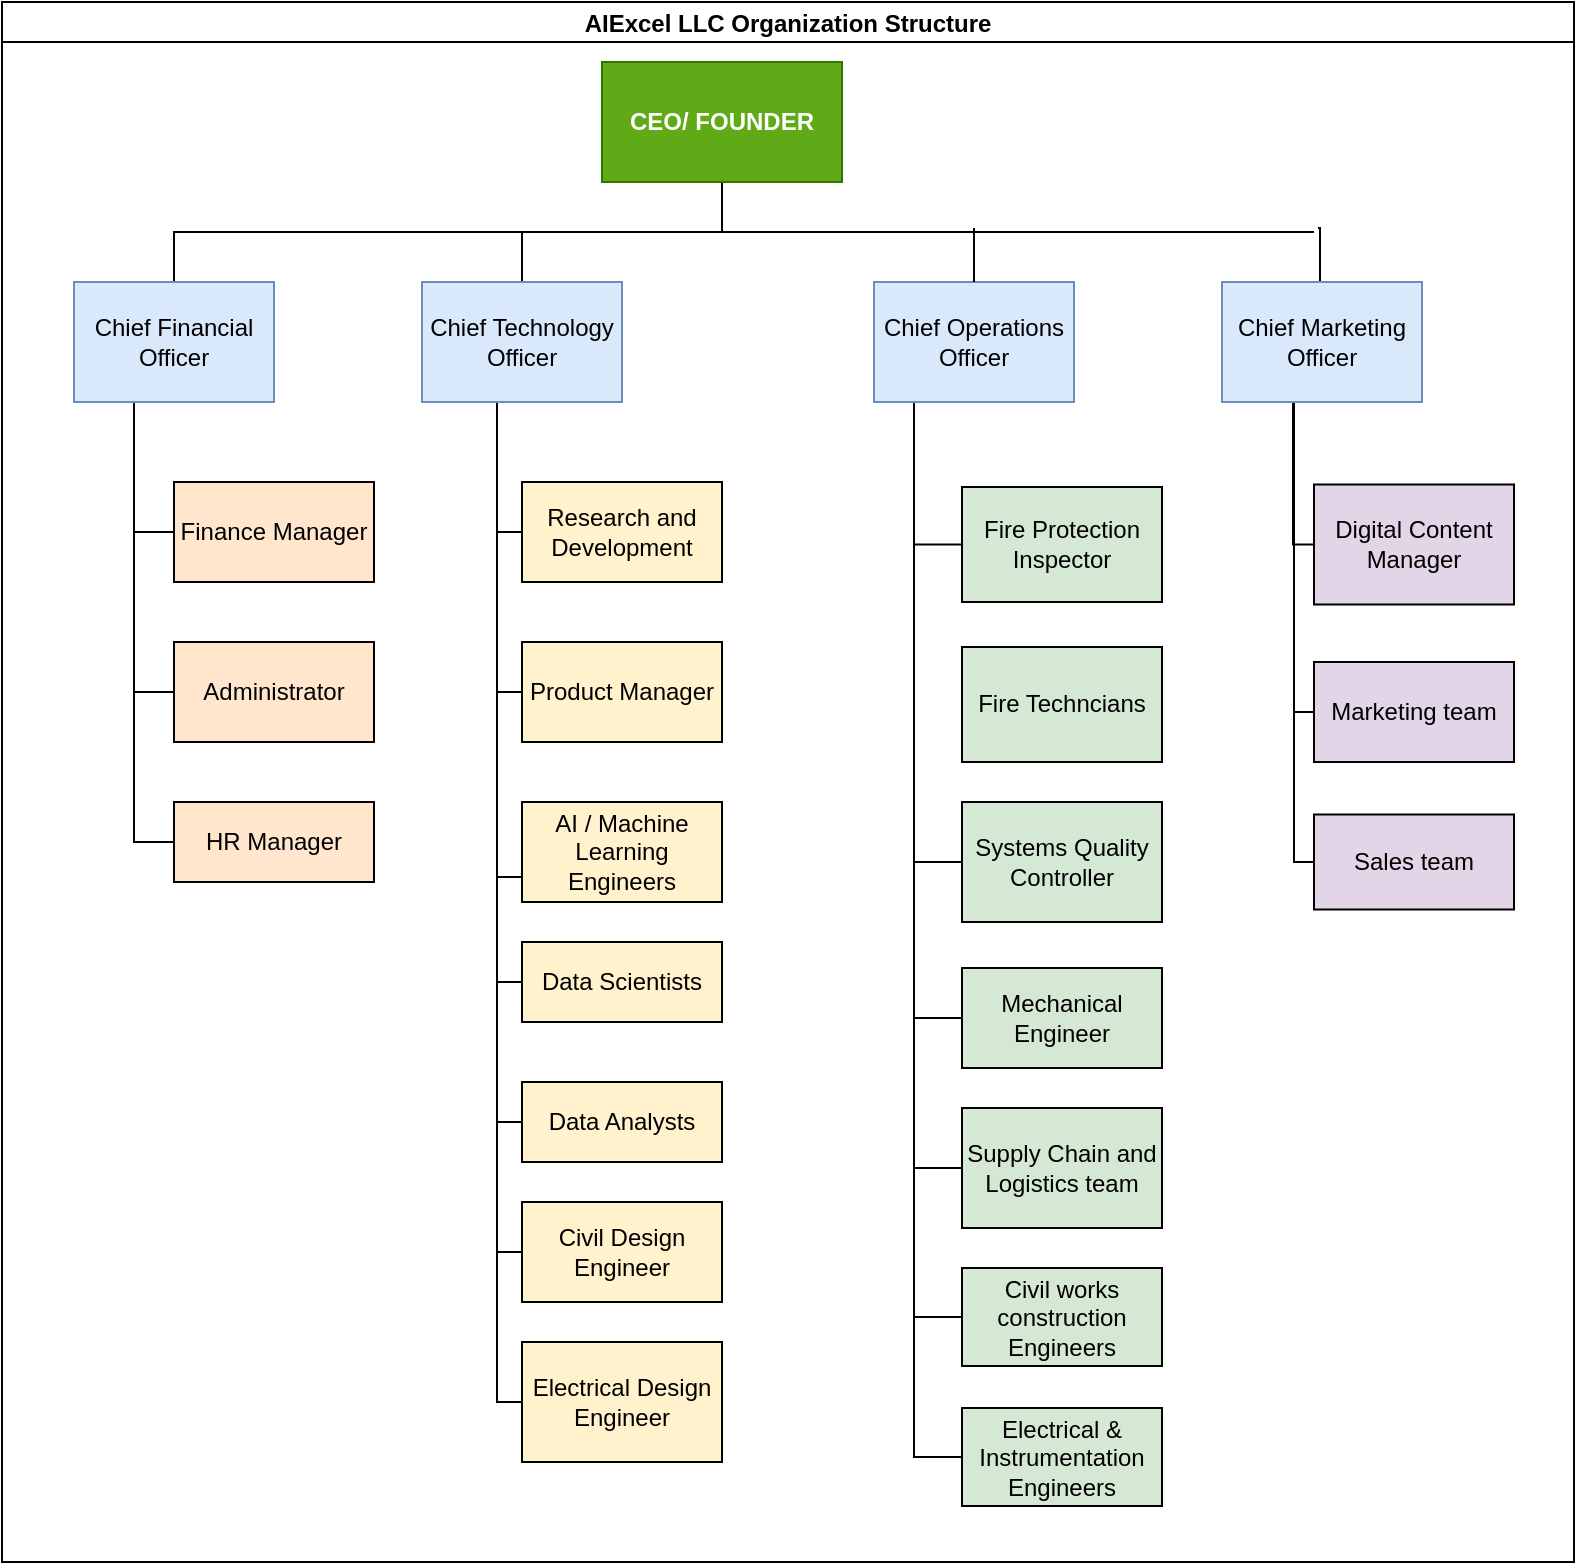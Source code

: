 <mxfile version="22.1.7" type="github">
  <diagram id="prtHgNgQTEPvFCAcTncT" name="Page-1">
    <mxGraphModel dx="1434" dy="780" grid="1" gridSize="10" guides="1" tooltips="1" connect="1" arrows="1" fold="1" page="1" pageScale="1" pageWidth="827" pageHeight="1169" math="0" shadow="0">
      <root>
        <mxCell id="0" />
        <mxCell id="1" parent="0" />
        <mxCell id="AH3x_OhnH32QN5J2P94V-11" value="AIExcel LLC Organization Structure" style="swimlane;startSize=20;horizontal=1;containerType=tree;newEdgeStyle={&quot;edgeStyle&quot;:&quot;elbowEdgeStyle&quot;,&quot;startArrow&quot;:&quot;none&quot;,&quot;endArrow&quot;:&quot;none&quot;};" vertex="1" parent="1">
          <mxGeometry x="34" y="37" width="786" height="780" as="geometry" />
        </mxCell>
        <mxCell id="AH3x_OhnH32QN5J2P94V-12" value="" style="edgeStyle=elbowEdgeStyle;elbow=vertical;sourcePerimeterSpacing=0;targetPerimeterSpacing=0;startArrow=none;endArrow=none;rounded=0;curved=0;" edge="1" parent="AH3x_OhnH32QN5J2P94V-11" source="AH3x_OhnH32QN5J2P94V-14" target="AH3x_OhnH32QN5J2P94V-15">
          <mxGeometry relative="1" as="geometry" />
        </mxCell>
        <mxCell id="AH3x_OhnH32QN5J2P94V-13" value="" style="edgeStyle=elbowEdgeStyle;elbow=vertical;sourcePerimeterSpacing=0;targetPerimeterSpacing=0;startArrow=none;endArrow=none;rounded=0;curved=0;" edge="1" parent="AH3x_OhnH32QN5J2P94V-11" source="AH3x_OhnH32QN5J2P94V-14" target="AH3x_OhnH32QN5J2P94V-16">
          <mxGeometry relative="1" as="geometry" />
        </mxCell>
        <UserObject label="CEO/ FOUNDER" treeRoot="1" id="AH3x_OhnH32QN5J2P94V-14">
          <mxCell style="whiteSpace=wrap;html=1;align=center;treeFolding=1;treeMoving=1;newEdgeStyle={&quot;edgeStyle&quot;:&quot;elbowEdgeStyle&quot;,&quot;startArrow&quot;:&quot;none&quot;,&quot;endArrow&quot;:&quot;none&quot;};fillColor=#60a917;strokeColor=#2D7600;fontColor=#ffffff;fontStyle=1" vertex="1" parent="AH3x_OhnH32QN5J2P94V-11">
            <mxGeometry x="300" y="30" width="120" height="60" as="geometry" />
          </mxCell>
        </UserObject>
        <mxCell id="AH3x_OhnH32QN5J2P94V-22" style="edgeStyle=elbowEdgeStyle;rounded=0;orthogonalLoop=1;jettySize=auto;html=1;startArrow=none;endArrow=none;exitX=0.5;exitY=1;exitDx=0;exitDy=0;entryX=0;entryY=0.5;entryDx=0;entryDy=0;" edge="1" parent="AH3x_OhnH32QN5J2P94V-11" source="AH3x_OhnH32QN5J2P94V-15" target="AH3x_OhnH32QN5J2P94V-19">
          <mxGeometry relative="1" as="geometry">
            <Array as="points">
              <mxPoint x="66" y="273" />
              <mxPoint x="80" y="350" />
            </Array>
          </mxGeometry>
        </mxCell>
        <mxCell id="AH3x_OhnH32QN5J2P94V-54" style="edgeStyle=elbowEdgeStyle;rounded=0;orthogonalLoop=1;jettySize=auto;html=1;startArrow=none;endArrow=none;exitX=0.25;exitY=1;exitDx=0;exitDy=0;entryX=0;entryY=0.5;entryDx=0;entryDy=0;" edge="1" parent="AH3x_OhnH32QN5J2P94V-11" source="AH3x_OhnH32QN5J2P94V-15" target="AH3x_OhnH32QN5J2P94V-47">
          <mxGeometry relative="1" as="geometry">
            <Array as="points">
              <mxPoint x="66" y="243" />
            </Array>
          </mxGeometry>
        </mxCell>
        <mxCell id="AH3x_OhnH32QN5J2P94V-55" style="edgeStyle=elbowEdgeStyle;rounded=0;orthogonalLoop=1;jettySize=auto;html=1;startArrow=none;endArrow=none;exitX=0.25;exitY=1;exitDx=0;exitDy=0;entryX=0;entryY=0.5;entryDx=0;entryDy=0;" edge="1" parent="AH3x_OhnH32QN5J2P94V-11" source="AH3x_OhnH32QN5J2P94V-15" target="AH3x_OhnH32QN5J2P94V-20">
          <mxGeometry relative="1" as="geometry">
            <Array as="points">
              <mxPoint x="66" y="313" />
            </Array>
          </mxGeometry>
        </mxCell>
        <mxCell id="AH3x_OhnH32QN5J2P94V-15" value="Chief Financial Officer" style="whiteSpace=wrap;html=1;align=center;verticalAlign=middle;treeFolding=1;treeMoving=1;newEdgeStyle={&quot;edgeStyle&quot;:&quot;elbowEdgeStyle&quot;,&quot;startArrow&quot;:&quot;none&quot;,&quot;endArrow&quot;:&quot;none&quot;};fillColor=#dae8fc;strokeColor=#6c8ebf;" vertex="1" parent="AH3x_OhnH32QN5J2P94V-11">
          <mxGeometry x="36" y="140" width="100" height="60" as="geometry" />
        </mxCell>
        <mxCell id="AH3x_OhnH32QN5J2P94V-38" style="edgeStyle=elbowEdgeStyle;rounded=0;orthogonalLoop=1;jettySize=auto;html=1;startArrow=none;endArrow=none;exitX=0.25;exitY=1;exitDx=0;exitDy=0;entryX=0;entryY=0.5;entryDx=0;entryDy=0;" edge="1" parent="AH3x_OhnH32QN5J2P94V-11" source="AH3x_OhnH32QN5J2P94V-16" target="AH3x_OhnH32QN5J2P94V-28">
          <mxGeometry relative="1" as="geometry" />
        </mxCell>
        <mxCell id="AH3x_OhnH32QN5J2P94V-43" style="edgeStyle=elbowEdgeStyle;rounded=0;orthogonalLoop=1;jettySize=auto;html=1;startArrow=none;endArrow=none;exitX=0.25;exitY=1;exitDx=0;exitDy=0;entryX=0;entryY=0.75;entryDx=0;entryDy=0;" edge="1" parent="AH3x_OhnH32QN5J2P94V-11" source="AH3x_OhnH32QN5J2P94V-16" target="AH3x_OhnH32QN5J2P94V-27">
          <mxGeometry relative="1" as="geometry" />
        </mxCell>
        <mxCell id="AH3x_OhnH32QN5J2P94V-44" style="edgeStyle=elbowEdgeStyle;rounded=0;orthogonalLoop=1;jettySize=auto;html=1;startArrow=none;endArrow=none;exitX=0.25;exitY=1;exitDx=0;exitDy=0;entryX=0;entryY=0.5;entryDx=0;entryDy=0;" edge="1" parent="AH3x_OhnH32QN5J2P94V-11" source="AH3x_OhnH32QN5J2P94V-16" target="AH3x_OhnH32QN5J2P94V-30">
          <mxGeometry relative="1" as="geometry" />
        </mxCell>
        <mxCell id="AH3x_OhnH32QN5J2P94V-45" style="edgeStyle=elbowEdgeStyle;rounded=0;orthogonalLoop=1;jettySize=auto;html=1;startArrow=none;endArrow=none;exitX=0.25;exitY=1;exitDx=0;exitDy=0;entryX=0;entryY=0.5;entryDx=0;entryDy=0;" edge="1" parent="AH3x_OhnH32QN5J2P94V-11" source="AH3x_OhnH32QN5J2P94V-16" target="AH3x_OhnH32QN5J2P94V-33">
          <mxGeometry relative="1" as="geometry" />
        </mxCell>
        <mxCell id="AH3x_OhnH32QN5J2P94V-56" style="edgeStyle=elbowEdgeStyle;rounded=0;orthogonalLoop=1;jettySize=auto;html=1;startArrow=none;endArrow=none;exitX=0.25;exitY=1;exitDx=0;exitDy=0;entryX=0;entryY=0.5;entryDx=0;entryDy=0;" edge="1" parent="AH3x_OhnH32QN5J2P94V-11" source="AH3x_OhnH32QN5J2P94V-16" target="AH3x_OhnH32QN5J2P94V-29">
          <mxGeometry relative="1" as="geometry" />
        </mxCell>
        <mxCell id="AH3x_OhnH32QN5J2P94V-59" style="edgeStyle=elbowEdgeStyle;rounded=0;orthogonalLoop=1;jettySize=auto;html=1;startArrow=none;endArrow=none;exitX=0.25;exitY=1;exitDx=0;exitDy=0;entryX=0;entryY=0.5;entryDx=0;entryDy=0;" edge="1" parent="AH3x_OhnH32QN5J2P94V-11" source="AH3x_OhnH32QN5J2P94V-16" target="AH3x_OhnH32QN5J2P94V-57">
          <mxGeometry relative="1" as="geometry" />
        </mxCell>
        <mxCell id="AH3x_OhnH32QN5J2P94V-61" style="edgeStyle=elbowEdgeStyle;rounded=0;orthogonalLoop=1;jettySize=auto;html=1;startArrow=none;endArrow=none;exitX=0.25;exitY=1;exitDx=0;exitDy=0;entryX=0;entryY=0.5;entryDx=0;entryDy=0;" edge="1" parent="AH3x_OhnH32QN5J2P94V-11" source="AH3x_OhnH32QN5J2P94V-16" target="AH3x_OhnH32QN5J2P94V-58">
          <mxGeometry relative="1" as="geometry" />
        </mxCell>
        <mxCell id="AH3x_OhnH32QN5J2P94V-16" value="Chief Technology Officer" style="whiteSpace=wrap;html=1;align=center;verticalAlign=middle;treeFolding=1;treeMoving=1;newEdgeStyle={&quot;edgeStyle&quot;:&quot;elbowEdgeStyle&quot;,&quot;startArrow&quot;:&quot;none&quot;,&quot;endArrow&quot;:&quot;none&quot;};fillColor=#dae8fc;strokeColor=#6c8ebf;" vertex="1" parent="AH3x_OhnH32QN5J2P94V-11">
          <mxGeometry x="210" y="140" width="100" height="60" as="geometry" />
        </mxCell>
        <mxCell id="AH3x_OhnH32QN5J2P94V-19" value="Administrator" style="whiteSpace=wrap;html=1;align=center;verticalAlign=middle;treeFolding=1;treeMoving=1;newEdgeStyle={&quot;edgeStyle&quot;:&quot;elbowEdgeStyle&quot;,&quot;startArrow&quot;:&quot;none&quot;,&quot;endArrow&quot;:&quot;none&quot;};fillColor=#ffe6cc;strokeColor=#000000;" vertex="1" parent="AH3x_OhnH32QN5J2P94V-11">
          <mxGeometry x="86" y="320" width="100" height="50" as="geometry" />
        </mxCell>
        <mxCell id="AH3x_OhnH32QN5J2P94V-20" value="HR Manager" style="whiteSpace=wrap;html=1;align=center;verticalAlign=middle;treeFolding=1;treeMoving=1;newEdgeStyle={&quot;edgeStyle&quot;:&quot;elbowEdgeStyle&quot;,&quot;startArrow&quot;:&quot;none&quot;,&quot;endArrow&quot;:&quot;none&quot;};fillColor=#ffe6cc;strokeColor=#000000;" vertex="1" parent="AH3x_OhnH32QN5J2P94V-11">
          <mxGeometry x="86" y="400" width="100" height="40" as="geometry" />
        </mxCell>
        <mxCell id="AH3x_OhnH32QN5J2P94V-95" style="edgeStyle=elbowEdgeStyle;rounded=0;orthogonalLoop=1;jettySize=auto;html=1;startArrow=none;endArrow=none;exitX=0.5;exitY=0;exitDx=0;exitDy=0;" edge="1" parent="AH3x_OhnH32QN5J2P94V-11" source="AH3x_OhnH32QN5J2P94V-26">
          <mxGeometry relative="1" as="geometry">
            <mxPoint x="658" y="113" as="targetPoint" />
          </mxGeometry>
        </mxCell>
        <mxCell id="AH3x_OhnH32QN5J2P94V-107" style="edgeStyle=elbowEdgeStyle;rounded=0;orthogonalLoop=1;jettySize=auto;html=1;startArrow=none;endArrow=none;exitX=0.25;exitY=1;exitDx=0;exitDy=0;entryX=0;entryY=0.5;entryDx=0;entryDy=0;" edge="1" parent="AH3x_OhnH32QN5J2P94V-11" source="AH3x_OhnH32QN5J2P94V-26" target="AH3x_OhnH32QN5J2P94V-79">
          <mxGeometry relative="1" as="geometry" />
        </mxCell>
        <mxCell id="AH3x_OhnH32QN5J2P94V-108" style="edgeStyle=elbowEdgeStyle;rounded=0;orthogonalLoop=1;jettySize=auto;html=1;startArrow=none;endArrow=none;entryX=0;entryY=0.5;entryDx=0;entryDy=0;" edge="1" parent="AH3x_OhnH32QN5J2P94V-11" source="AH3x_OhnH32QN5J2P94V-26" target="AH3x_OhnH32QN5J2P94V-82">
          <mxGeometry relative="1" as="geometry">
            <Array as="points">
              <mxPoint x="646" y="293" />
            </Array>
          </mxGeometry>
        </mxCell>
        <mxCell id="AH3x_OhnH32QN5J2P94V-109" style="edgeStyle=elbowEdgeStyle;rounded=0;orthogonalLoop=1;jettySize=auto;html=1;startArrow=none;endArrow=none;entryX=0;entryY=0.5;entryDx=0;entryDy=0;" edge="1" parent="AH3x_OhnH32QN5J2P94V-11" source="AH3x_OhnH32QN5J2P94V-26" target="AH3x_OhnH32QN5J2P94V-83">
          <mxGeometry relative="1" as="geometry">
            <Array as="points">
              <mxPoint x="646" y="315" />
            </Array>
          </mxGeometry>
        </mxCell>
        <mxCell id="AH3x_OhnH32QN5J2P94V-26" value="Chief Marketing Officer" style="whiteSpace=wrap;html=1;align=center;verticalAlign=middle;treeFolding=1;treeMoving=1;newEdgeStyle={&quot;edgeStyle&quot;:&quot;elbowEdgeStyle&quot;,&quot;startArrow&quot;:&quot;none&quot;,&quot;endArrow&quot;:&quot;none&quot;};fillColor=#dae8fc;strokeColor=#6c8ebf;" vertex="1" parent="AH3x_OhnH32QN5J2P94V-11">
          <mxGeometry x="610" y="140" width="100" height="60" as="geometry" />
        </mxCell>
        <mxCell id="AH3x_OhnH32QN5J2P94V-78" style="edgeStyle=elbowEdgeStyle;rounded=0;orthogonalLoop=1;jettySize=auto;html=1;startArrow=none;endArrow=none;exitX=0.25;exitY=1;exitDx=0;exitDy=0;entryX=0;entryY=0.5;entryDx=0;entryDy=0;" edge="1" parent="AH3x_OhnH32QN5J2P94V-11" source="AH3x_OhnH32QN5J2P94V-25" target="AH3x_OhnH32QN5J2P94V-37">
          <mxGeometry relative="1" as="geometry">
            <Array as="points">
              <mxPoint x="456" y="243" />
            </Array>
          </mxGeometry>
        </mxCell>
        <mxCell id="AH3x_OhnH32QN5J2P94V-96" style="edgeStyle=elbowEdgeStyle;rounded=0;orthogonalLoop=1;jettySize=auto;html=1;startArrow=none;endArrow=none;entryX=0;entryY=0.5;entryDx=0;entryDy=0;" edge="1" parent="AH3x_OhnH32QN5J2P94V-11" source="AH3x_OhnH32QN5J2P94V-25" target="AH3x_OhnH32QN5J2P94V-35">
          <mxGeometry relative="1" as="geometry">
            <Array as="points">
              <mxPoint x="456" y="313" />
            </Array>
          </mxGeometry>
        </mxCell>
        <mxCell id="AH3x_OhnH32QN5J2P94V-97" style="edgeStyle=elbowEdgeStyle;rounded=0;orthogonalLoop=1;jettySize=auto;html=1;startArrow=none;endArrow=none;entryX=0;entryY=0.5;entryDx=0;entryDy=0;" edge="1" parent="AH3x_OhnH32QN5J2P94V-11" source="AH3x_OhnH32QN5J2P94V-25" target="AH3x_OhnH32QN5J2P94V-34">
          <mxGeometry relative="1" as="geometry">
            <Array as="points">
              <mxPoint x="456" y="363" />
            </Array>
          </mxGeometry>
        </mxCell>
        <mxCell id="AH3x_OhnH32QN5J2P94V-98" style="edgeStyle=elbowEdgeStyle;rounded=0;orthogonalLoop=1;jettySize=auto;html=1;startArrow=none;endArrow=none;entryX=0;entryY=0.5;entryDx=0;entryDy=0;" edge="1" parent="AH3x_OhnH32QN5J2P94V-11" source="AH3x_OhnH32QN5J2P94V-25" target="AH3x_OhnH32QN5J2P94V-86">
          <mxGeometry relative="1" as="geometry">
            <Array as="points">
              <mxPoint x="456" y="403" />
            </Array>
          </mxGeometry>
        </mxCell>
        <mxCell id="AH3x_OhnH32QN5J2P94V-101" style="edgeStyle=elbowEdgeStyle;rounded=0;orthogonalLoop=1;jettySize=auto;html=1;startArrow=none;endArrow=none;entryX=0;entryY=0.5;entryDx=0;entryDy=0;" edge="1" parent="AH3x_OhnH32QN5J2P94V-11" source="AH3x_OhnH32QN5J2P94V-25" target="AH3x_OhnH32QN5J2P94V-89">
          <mxGeometry relative="1" as="geometry">
            <Array as="points">
              <mxPoint x="456" y="433" />
            </Array>
          </mxGeometry>
        </mxCell>
        <mxCell id="AH3x_OhnH32QN5J2P94V-102" style="edgeStyle=elbowEdgeStyle;rounded=0;orthogonalLoop=1;jettySize=auto;html=1;startArrow=none;endArrow=none;entryX=0;entryY=0.5;entryDx=0;entryDy=0;" edge="1" parent="AH3x_OhnH32QN5J2P94V-11" source="AH3x_OhnH32QN5J2P94V-25" target="AH3x_OhnH32QN5J2P94V-91">
          <mxGeometry relative="1" as="geometry">
            <Array as="points">
              <mxPoint x="456" y="473" />
            </Array>
          </mxGeometry>
        </mxCell>
        <mxCell id="AH3x_OhnH32QN5J2P94V-25" value="Chief Operations Officer" style="whiteSpace=wrap;html=1;align=center;verticalAlign=middle;treeFolding=1;treeMoving=1;newEdgeStyle={&quot;edgeStyle&quot;:&quot;elbowEdgeStyle&quot;,&quot;startArrow&quot;:&quot;none&quot;,&quot;endArrow&quot;:&quot;none&quot;};fillColor=#dae8fc;strokeColor=#6c8ebf;" vertex="1" parent="AH3x_OhnH32QN5J2P94V-11">
          <mxGeometry x="436" y="140" width="100" height="60" as="geometry" />
        </mxCell>
        <mxCell id="AH3x_OhnH32QN5J2P94V-29" value="Research and Development" style="whiteSpace=wrap;html=1;align=center;verticalAlign=middle;treeFolding=1;treeMoving=1;newEdgeStyle={&quot;edgeStyle&quot;:&quot;elbowEdgeStyle&quot;,&quot;startArrow&quot;:&quot;none&quot;,&quot;endArrow&quot;:&quot;none&quot;};fillColor=#fff2cc;strokeColor=#000000;" vertex="1" parent="AH3x_OhnH32QN5J2P94V-11">
          <mxGeometry x="260" y="240" width="100" height="50" as="geometry" />
        </mxCell>
        <mxCell id="AH3x_OhnH32QN5J2P94V-28" value="Product Manager" style="whiteSpace=wrap;html=1;align=center;verticalAlign=middle;treeFolding=1;treeMoving=1;newEdgeStyle={&quot;edgeStyle&quot;:&quot;elbowEdgeStyle&quot;,&quot;startArrow&quot;:&quot;none&quot;,&quot;endArrow&quot;:&quot;none&quot;};fillColor=#fff2cc;strokeColor=#000000;" vertex="1" parent="AH3x_OhnH32QN5J2P94V-11">
          <mxGeometry x="260" y="320" width="100" height="50" as="geometry" />
        </mxCell>
        <mxCell id="AH3x_OhnH32QN5J2P94V-27" value="AI / Machine Learning Engineers" style="whiteSpace=wrap;html=1;align=center;verticalAlign=middle;treeFolding=1;treeMoving=1;newEdgeStyle={&quot;edgeStyle&quot;:&quot;elbowEdgeStyle&quot;,&quot;startArrow&quot;:&quot;none&quot;,&quot;endArrow&quot;:&quot;none&quot;};fillColor=#fff2cc;strokeColor=#000000;" vertex="1" parent="AH3x_OhnH32QN5J2P94V-11">
          <mxGeometry x="260" y="400" width="100" height="50" as="geometry" />
        </mxCell>
        <mxCell id="AH3x_OhnH32QN5J2P94V-30" value="Data Scientists" style="whiteSpace=wrap;html=1;align=center;verticalAlign=middle;treeFolding=1;treeMoving=1;newEdgeStyle={&quot;edgeStyle&quot;:&quot;elbowEdgeStyle&quot;,&quot;startArrow&quot;:&quot;none&quot;,&quot;endArrow&quot;:&quot;none&quot;};fillColor=#fff2cc;strokeColor=#000000;" vertex="1" parent="AH3x_OhnH32QN5J2P94V-11">
          <mxGeometry x="260" y="470" width="100" height="40" as="geometry" />
        </mxCell>
        <mxCell id="AH3x_OhnH32QN5J2P94V-33" value="Data Analysts" style="whiteSpace=wrap;html=1;align=center;verticalAlign=middle;treeFolding=1;treeMoving=1;newEdgeStyle={&quot;edgeStyle&quot;:&quot;elbowEdgeStyle&quot;,&quot;startArrow&quot;:&quot;none&quot;,&quot;endArrow&quot;:&quot;none&quot;};fillColor=#fff2cc;strokeColor=#000000;" vertex="1" parent="AH3x_OhnH32QN5J2P94V-11">
          <mxGeometry x="260" y="540" width="100" height="40" as="geometry" />
        </mxCell>
        <mxCell id="AH3x_OhnH32QN5J2P94V-37" value="Fire Protection Inspector" style="whiteSpace=wrap;html=1;align=center;verticalAlign=middle;treeFolding=1;treeMoving=1;newEdgeStyle={&quot;edgeStyle&quot;:&quot;elbowEdgeStyle&quot;,&quot;startArrow&quot;:&quot;none&quot;,&quot;endArrow&quot;:&quot;none&quot;};fillColor=#d5e8d4;strokeColor=#000000;" vertex="1" parent="AH3x_OhnH32QN5J2P94V-11">
          <mxGeometry x="480" y="242.5" width="100" height="57.5" as="geometry" />
        </mxCell>
        <mxCell id="AH3x_OhnH32QN5J2P94V-36" value="Fire Techncians" style="whiteSpace=wrap;html=1;align=center;verticalAlign=middle;treeFolding=1;treeMoving=1;newEdgeStyle={&quot;edgeStyle&quot;:&quot;elbowEdgeStyle&quot;,&quot;startArrow&quot;:&quot;none&quot;,&quot;endArrow&quot;:&quot;none&quot;};fillColor=#d5e8d4;strokeColor=#000000;" vertex="1" parent="AH3x_OhnH32QN5J2P94V-11">
          <mxGeometry x="480" y="322.5" width="100" height="57.5" as="geometry" />
        </mxCell>
        <mxCell id="AH3x_OhnH32QN5J2P94V-35" value="Systems Quality Controller" style="whiteSpace=wrap;html=1;align=center;verticalAlign=middle;treeFolding=1;treeMoving=1;newEdgeStyle={&quot;edgeStyle&quot;:&quot;elbowEdgeStyle&quot;,&quot;startArrow&quot;:&quot;none&quot;,&quot;endArrow&quot;:&quot;none&quot;};fillColor=#d5e8d4;strokeColor=#000000;" vertex="1" parent="AH3x_OhnH32QN5J2P94V-11">
          <mxGeometry x="480" y="400" width="100" height="60" as="geometry" />
        </mxCell>
        <mxCell id="AH3x_OhnH32QN5J2P94V-34" value="Mechanical Engineer" style="whiteSpace=wrap;html=1;align=center;verticalAlign=middle;treeFolding=1;treeMoving=1;newEdgeStyle={&quot;edgeStyle&quot;:&quot;elbowEdgeStyle&quot;,&quot;startArrow&quot;:&quot;none&quot;,&quot;endArrow&quot;:&quot;none&quot;};fillColor=#d5e8d4;strokeColor=#000000;" vertex="1" parent="AH3x_OhnH32QN5J2P94V-11">
          <mxGeometry x="480" y="483" width="100" height="50" as="geometry" />
        </mxCell>
        <mxCell id="AH3x_OhnH32QN5J2P94V-47" value="Finance Manager" style="whiteSpace=wrap;html=1;align=center;verticalAlign=middle;treeFolding=1;treeMoving=1;newEdgeStyle={&quot;edgeStyle&quot;:&quot;elbowEdgeStyle&quot;,&quot;startArrow&quot;:&quot;none&quot;,&quot;endArrow&quot;:&quot;none&quot;};fillColor=#ffe6cc;strokeColor=#000000;" vertex="1" parent="AH3x_OhnH32QN5J2P94V-11">
          <mxGeometry x="86" y="240" width="100" height="50" as="geometry" />
        </mxCell>
        <mxCell id="AH3x_OhnH32QN5J2P94V-58" value="Electrical Design Engineer" style="whiteSpace=wrap;html=1;align=center;verticalAlign=middle;treeFolding=1;treeMoving=1;newEdgeStyle={&quot;edgeStyle&quot;:&quot;elbowEdgeStyle&quot;,&quot;startArrow&quot;:&quot;none&quot;,&quot;endArrow&quot;:&quot;none&quot;};fillColor=#fff2cc;strokeColor=#000000;" vertex="1" parent="AH3x_OhnH32QN5J2P94V-11">
          <mxGeometry x="260" y="670" width="100" height="60" as="geometry" />
        </mxCell>
        <mxCell id="AH3x_OhnH32QN5J2P94V-57" value="Civil Design Engineer" style="whiteSpace=wrap;html=1;align=center;verticalAlign=middle;treeFolding=1;treeMoving=1;newEdgeStyle={&quot;edgeStyle&quot;:&quot;elbowEdgeStyle&quot;,&quot;startArrow&quot;:&quot;none&quot;,&quot;endArrow&quot;:&quot;none&quot;};fillColor=#fff2cc;strokeColor=#000000;" vertex="1" parent="AH3x_OhnH32QN5J2P94V-11">
          <mxGeometry x="260" y="600" width="100" height="50" as="geometry" />
        </mxCell>
        <mxCell id="AH3x_OhnH32QN5J2P94V-65" value="" style="endArrow=none;html=1;rounded=0;" edge="1" parent="AH3x_OhnH32QN5J2P94V-11">
          <mxGeometry width="50" height="50" relative="1" as="geometry">
            <mxPoint x="360" y="115" as="sourcePoint" />
            <mxPoint x="656" y="115" as="targetPoint" />
          </mxGeometry>
        </mxCell>
        <mxCell id="AH3x_OhnH32QN5J2P94V-79" value="Digital Content Manager" style="whiteSpace=wrap;html=1;align=center;verticalAlign=middle;treeFolding=1;treeMoving=1;newEdgeStyle={&quot;edgeStyle&quot;:&quot;elbowEdgeStyle&quot;,&quot;startArrow&quot;:&quot;none&quot;,&quot;endArrow&quot;:&quot;none&quot;};fillColor=#e1d5e7;strokeColor=#000000;" vertex="1" parent="AH3x_OhnH32QN5J2P94V-11">
          <mxGeometry x="656" y="241.25" width="100" height="60" as="geometry" />
        </mxCell>
        <mxCell id="AH3x_OhnH32QN5J2P94V-82" value="Marketing team" style="whiteSpace=wrap;html=1;align=center;verticalAlign=middle;treeFolding=1;treeMoving=1;newEdgeStyle={&quot;edgeStyle&quot;:&quot;elbowEdgeStyle&quot;,&quot;startArrow&quot;:&quot;none&quot;,&quot;endArrow&quot;:&quot;none&quot;};fillColor=#e1d5e7;strokeColor=#000000;" vertex="1" parent="AH3x_OhnH32QN5J2P94V-11">
          <mxGeometry x="656" y="330" width="100" height="50" as="geometry" />
        </mxCell>
        <mxCell id="AH3x_OhnH32QN5J2P94V-83" value="Sales team" style="whiteSpace=wrap;html=1;align=center;verticalAlign=middle;treeFolding=1;treeMoving=1;newEdgeStyle={&quot;edgeStyle&quot;:&quot;elbowEdgeStyle&quot;,&quot;startArrow&quot;:&quot;none&quot;,&quot;endArrow&quot;:&quot;none&quot;};fillColor=#e1d5e7;strokeColor=#000000;" vertex="1" parent="AH3x_OhnH32QN5J2P94V-11">
          <mxGeometry x="656" y="406.25" width="100" height="47.5" as="geometry" />
        </mxCell>
        <mxCell id="AH3x_OhnH32QN5J2P94V-85" style="edgeStyle=elbowEdgeStyle;rounded=0;orthogonalLoop=1;jettySize=auto;html=1;startArrow=none;endArrow=none;exitX=0.5;exitY=0;exitDx=0;exitDy=0;" edge="1" parent="AH3x_OhnH32QN5J2P94V-11" source="AH3x_OhnH32QN5J2P94V-34" target="AH3x_OhnH32QN5J2P94V-34">
          <mxGeometry relative="1" as="geometry" />
        </mxCell>
        <mxCell id="AH3x_OhnH32QN5J2P94V-86" value="Supply Chain and Logistics team" style="whiteSpace=wrap;html=1;align=center;verticalAlign=middle;treeFolding=1;treeMoving=1;newEdgeStyle={&quot;edgeStyle&quot;:&quot;elbowEdgeStyle&quot;,&quot;startArrow&quot;:&quot;none&quot;,&quot;endArrow&quot;:&quot;none&quot;};fillColor=#d5e8d4;strokeColor=#000000;" vertex="1" parent="AH3x_OhnH32QN5J2P94V-11">
          <mxGeometry x="480" y="553" width="100" height="60" as="geometry" />
        </mxCell>
        <mxCell id="AH3x_OhnH32QN5J2P94V-89" value="Civil works construction Engineers" style="whiteSpace=wrap;html=1;align=center;verticalAlign=middle;treeFolding=1;treeMoving=1;newEdgeStyle={&quot;edgeStyle&quot;:&quot;elbowEdgeStyle&quot;,&quot;startArrow&quot;:&quot;none&quot;,&quot;endArrow&quot;:&quot;none&quot;};fillColor=#d5e8d4;strokeColor=#000000;" vertex="1" parent="AH3x_OhnH32QN5J2P94V-11">
          <mxGeometry x="480" y="633" width="100" height="49" as="geometry" />
        </mxCell>
        <mxCell id="AH3x_OhnH32QN5J2P94V-91" value="Electrical &amp;amp; Instrumentation Engineers" style="whiteSpace=wrap;html=1;align=center;verticalAlign=middle;treeFolding=1;treeMoving=1;newEdgeStyle={&quot;edgeStyle&quot;:&quot;elbowEdgeStyle&quot;,&quot;startArrow&quot;:&quot;none&quot;,&quot;endArrow&quot;:&quot;none&quot;};fillColor=#d5e8d4;strokeColor=#000000;" vertex="1" parent="AH3x_OhnH32QN5J2P94V-11">
          <mxGeometry x="480" y="703" width="100" height="49" as="geometry" />
        </mxCell>
        <mxCell id="AH3x_OhnH32QN5J2P94V-93" value="" style="endArrow=none;html=1;rounded=0;exitX=0.5;exitY=0;exitDx=0;exitDy=0;" edge="1" parent="AH3x_OhnH32QN5J2P94V-11" source="AH3x_OhnH32QN5J2P94V-25">
          <mxGeometry width="50" height="50" relative="1" as="geometry">
            <mxPoint x="436" y="163" as="sourcePoint" />
            <mxPoint x="486" y="113" as="targetPoint" />
          </mxGeometry>
        </mxCell>
      </root>
    </mxGraphModel>
  </diagram>
</mxfile>

